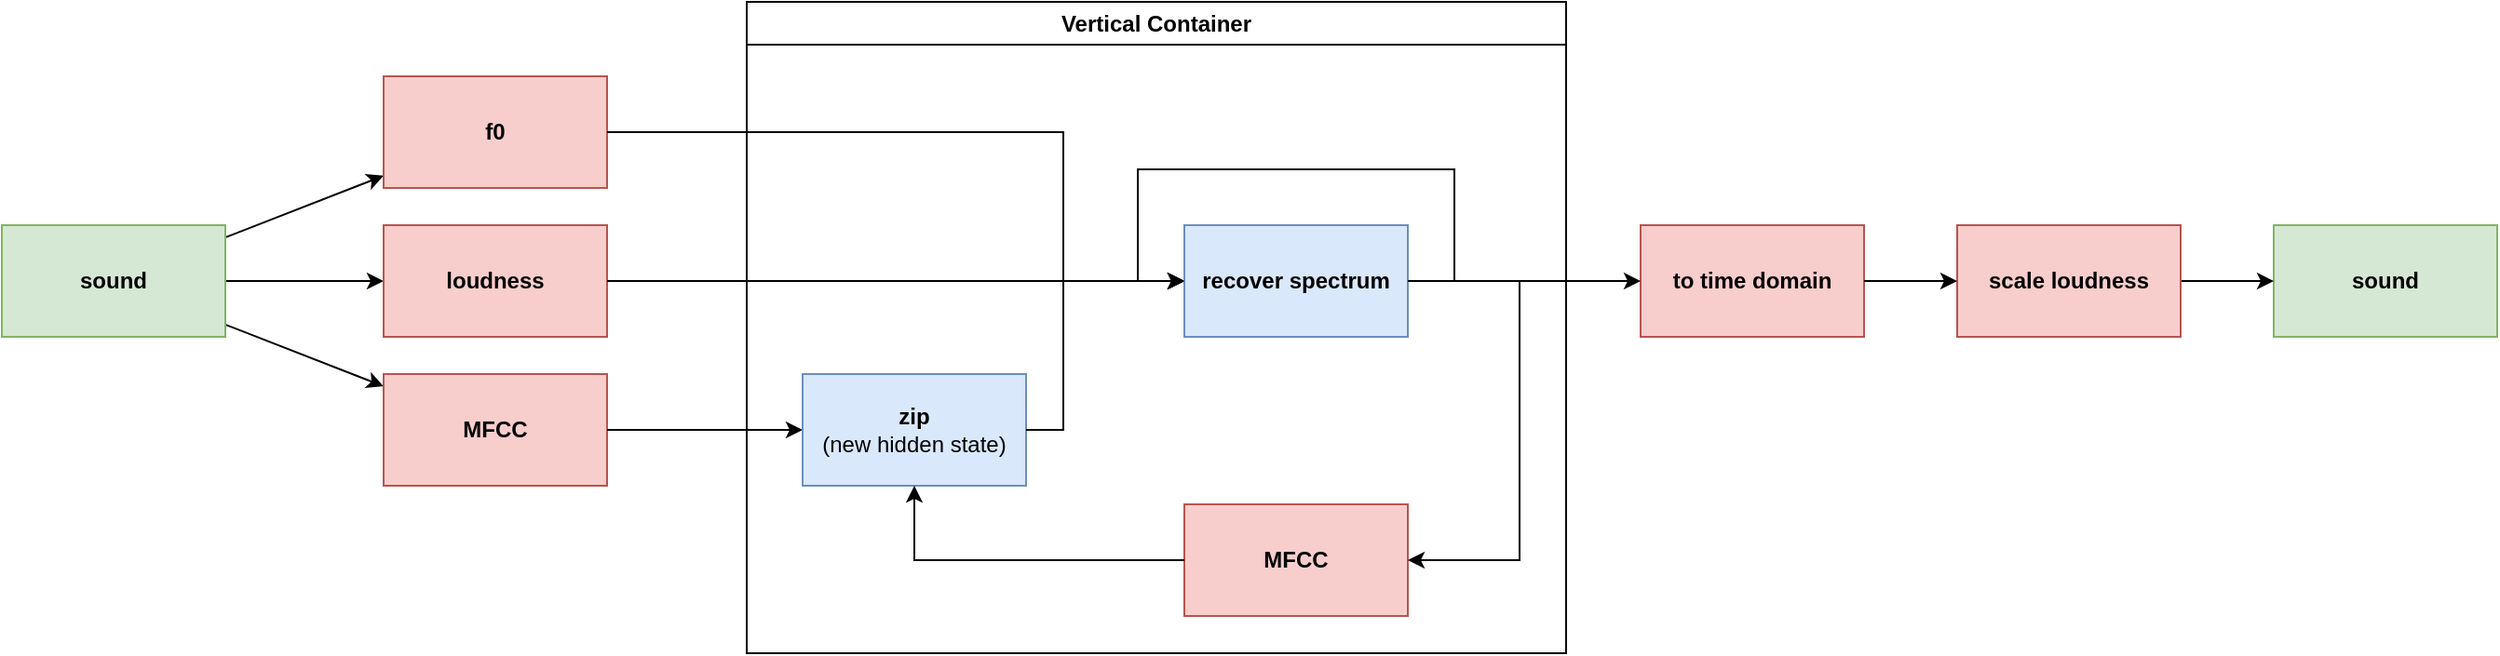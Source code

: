 <mxfile version="21.2.1" type="device">
  <diagram name="Page-1" id="MQctU9XN5ehkf-0blgBi">
    <mxGraphModel dx="2800" dy="1647" grid="1" gridSize="10" guides="1" tooltips="1" connect="1" arrows="1" fold="1" page="1" pageScale="1" pageWidth="850" pageHeight="1100" math="0" shadow="0">
      <root>
        <mxCell id="0" />
        <mxCell id="1" parent="0" />
        <mxCell id="Objv7hpHMwCVzTa5Py58-3" value="" style="rounded=0;orthogonalLoop=1;jettySize=auto;html=1;" parent="1" source="Objv7hpHMwCVzTa5Py58-1" target="Objv7hpHMwCVzTa5Py58-2" edge="1">
          <mxGeometry relative="1" as="geometry" />
        </mxCell>
        <mxCell id="Objv7hpHMwCVzTa5Py58-7" value="" style="edgeStyle=none;rounded=0;orthogonalLoop=1;jettySize=auto;html=1;" parent="1" source="Objv7hpHMwCVzTa5Py58-1" target="Objv7hpHMwCVzTa5Py58-6" edge="1">
          <mxGeometry relative="1" as="geometry" />
        </mxCell>
        <mxCell id="Objv7hpHMwCVzTa5Py58-33" value="" style="edgeStyle=none;rounded=0;orthogonalLoop=1;jettySize=auto;html=1;" parent="1" source="Objv7hpHMwCVzTa5Py58-1" target="Objv7hpHMwCVzTa5Py58-32" edge="1">
          <mxGeometry relative="1" as="geometry" />
        </mxCell>
        <mxCell id="Objv7hpHMwCVzTa5Py58-1" value="&lt;b&gt;sound&lt;/b&gt;" style="rounded=0;whiteSpace=wrap;html=1;fillColor=#d5e8d4;strokeColor=#82b366;" parent="1" vertex="1">
          <mxGeometry x="150" y="500" width="120" height="60" as="geometry" />
        </mxCell>
        <mxCell id="SYgnEToG3LxWcjJeetzG-1" value="&lt;b&gt;sound&lt;/b&gt;" style="rounded=0;whiteSpace=wrap;html=1;fillColor=#d5e8d4;strokeColor=#82b366;" parent="1" vertex="1">
          <mxGeometry x="1370" y="500" width="120" height="60" as="geometry" />
        </mxCell>
        <mxCell id="SYgnEToG3LxWcjJeetzG-2" value="" style="edgeStyle=orthogonalEdgeStyle;rounded=0;orthogonalLoop=1;jettySize=auto;html=1;" parent="1" source="Objv7hpHMwCVzTa5Py58-30" target="SYgnEToG3LxWcjJeetzG-1" edge="1">
          <mxGeometry relative="1" as="geometry" />
        </mxCell>
        <mxCell id="Objv7hpHMwCVzTa5Py58-2" value="&lt;b&gt;MFCC&lt;/b&gt;" style="rounded=0;whiteSpace=wrap;html=1;fillColor=#f8cecc;strokeColor=#b85450;" parent="1" vertex="1">
          <mxGeometry x="355" y="580" width="120" height="60" as="geometry" />
        </mxCell>
        <mxCell id="Objv7hpHMwCVzTa5Py58-6" value="&lt;b&gt;f0&lt;/b&gt;" style="rounded=0;whiteSpace=wrap;html=1;fillColor=#f8cecc;strokeColor=#b85450;" parent="1" vertex="1">
          <mxGeometry x="355" y="420" width="120" height="60" as="geometry" />
        </mxCell>
        <mxCell id="Objv7hpHMwCVzTa5Py58-32" value="&lt;b&gt;loudness&lt;/b&gt;" style="rounded=0;whiteSpace=wrap;html=1;fillColor=#f8cecc;strokeColor=#b85450;" parent="1" vertex="1">
          <mxGeometry x="355" y="500" width="120" height="60" as="geometry" />
        </mxCell>
        <mxCell id="Objv7hpHMwCVzTa5Py58-5" value="" style="rounded=0;orthogonalLoop=1;jettySize=auto;html=1;" parent="1" source="Objv7hpHMwCVzTa5Py58-2" target="Objv7hpHMwCVzTa5Py58-4" edge="1">
          <mxGeometry relative="1" as="geometry" />
        </mxCell>
        <mxCell id="Objv7hpHMwCVzTa5Py58-13" style="edgeStyle=none;rounded=0;orthogonalLoop=1;jettySize=auto;html=1;" parent="1" source="Objv7hpHMwCVzTa5Py58-6" target="Objv7hpHMwCVzTa5Py58-9" edge="1">
          <mxGeometry relative="1" as="geometry">
            <Array as="points">
              <mxPoint x="720" y="450" />
              <mxPoint x="720" y="530" />
            </Array>
          </mxGeometry>
        </mxCell>
        <mxCell id="Objv7hpHMwCVzTa5Py58-34" style="edgeStyle=none;rounded=0;orthogonalLoop=1;jettySize=auto;html=1;" parent="1" source="Objv7hpHMwCVzTa5Py58-32" target="Objv7hpHMwCVzTa5Py58-9" edge="1">
          <mxGeometry relative="1" as="geometry" />
        </mxCell>
        <mxCell id="Objv7hpHMwCVzTa5Py58-28" value="&lt;b&gt;to time domain&lt;/b&gt;" style="rounded=0;whiteSpace=wrap;html=1;fillColor=#f8cecc;strokeColor=#b85450;" parent="1" vertex="1">
          <mxGeometry x="1030" y="500" width="120" height="60" as="geometry" />
        </mxCell>
        <mxCell id="Objv7hpHMwCVzTa5Py58-30" value="&lt;b&gt;scale loudness&lt;/b&gt;" style="rounded=0;whiteSpace=wrap;html=1;fillColor=#f8cecc;strokeColor=#b85450;" parent="1" vertex="1">
          <mxGeometry x="1200" y="500" width="120" height="60" as="geometry" />
        </mxCell>
        <mxCell id="Objv7hpHMwCVzTa5Py58-29" value="" style="edgeStyle=none;rounded=0;orthogonalLoop=1;jettySize=auto;html=1;" parent="1" source="Objv7hpHMwCVzTa5Py58-9" target="Objv7hpHMwCVzTa5Py58-28" edge="1">
          <mxGeometry relative="1" as="geometry" />
        </mxCell>
        <mxCell id="Objv7hpHMwCVzTa5Py58-31" value="" style="edgeStyle=none;rounded=0;orthogonalLoop=1;jettySize=auto;html=1;" parent="1" source="Objv7hpHMwCVzTa5Py58-28" target="Objv7hpHMwCVzTa5Py58-30" edge="1">
          <mxGeometry relative="1" as="geometry" />
        </mxCell>
        <mxCell id="s2oemkyCUpfugdkir3hg-1" value="Vertical Container" style="swimlane;whiteSpace=wrap;html=1;" vertex="1" parent="1">
          <mxGeometry x="550" y="380" width="440" height="350" as="geometry" />
        </mxCell>
        <mxCell id="Objv7hpHMwCVzTa5Py58-4" value="&lt;b&gt;zip&lt;br&gt;&lt;/b&gt;(new hidden state)&lt;b&gt;&lt;br&gt;&lt;/b&gt;" style="rounded=0;whiteSpace=wrap;html=1;fillColor=#dae8fc;strokeColor=#6c8ebf;" parent="s2oemkyCUpfugdkir3hg-1" vertex="1">
          <mxGeometry x="30" y="200" width="120" height="60" as="geometry" />
        </mxCell>
        <mxCell id="Objv7hpHMwCVzTa5Py58-9" value="&lt;b&gt;recover spectrum&lt;/b&gt;" style="rounded=0;whiteSpace=wrap;html=1;fillColor=#dae8fc;strokeColor=#6c8ebf;" parent="s2oemkyCUpfugdkir3hg-1" vertex="1">
          <mxGeometry x="235" y="120" width="120" height="60" as="geometry" />
        </mxCell>
        <mxCell id="Objv7hpHMwCVzTa5Py58-22" value="&lt;b&gt;MFCC&lt;/b&gt;&lt;b&gt;&lt;br&gt;&lt;/b&gt;" style="rounded=0;whiteSpace=wrap;html=1;fillColor=#f8cecc;strokeColor=#b85450;" parent="s2oemkyCUpfugdkir3hg-1" vertex="1">
          <mxGeometry x="235" y="270" width="120" height="60" as="geometry" />
        </mxCell>
        <mxCell id="Objv7hpHMwCVzTa5Py58-14" style="edgeStyle=none;rounded=0;orthogonalLoop=1;jettySize=auto;html=1;" parent="s2oemkyCUpfugdkir3hg-1" source="Objv7hpHMwCVzTa5Py58-9" target="Objv7hpHMwCVzTa5Py58-9" edge="1">
          <mxGeometry relative="1" as="geometry">
            <mxPoint x="185" y="150" as="targetPoint" />
            <Array as="points">
              <mxPoint x="380" y="150" />
              <mxPoint x="380" y="90" />
              <mxPoint x="210" y="90" />
              <mxPoint x="210" y="150" />
            </Array>
          </mxGeometry>
        </mxCell>
        <mxCell id="Objv7hpHMwCVzTa5Py58-10" value="" style="edgeStyle=none;rounded=0;orthogonalLoop=1;jettySize=auto;html=1;entryX=0;entryY=0.5;entryDx=0;entryDy=0;" parent="s2oemkyCUpfugdkir3hg-1" source="Objv7hpHMwCVzTa5Py58-4" target="Objv7hpHMwCVzTa5Py58-9" edge="1">
          <mxGeometry relative="1" as="geometry">
            <Array as="points">
              <mxPoint x="170" y="230" />
              <mxPoint x="170" y="150" />
            </Array>
          </mxGeometry>
        </mxCell>
        <mxCell id="Objv7hpHMwCVzTa5Py58-23" style="edgeStyle=none;rounded=0;orthogonalLoop=1;jettySize=auto;html=1;entryX=1;entryY=0.5;entryDx=0;entryDy=0;" parent="s2oemkyCUpfugdkir3hg-1" source="Objv7hpHMwCVzTa5Py58-9" target="Objv7hpHMwCVzTa5Py58-22" edge="1">
          <mxGeometry relative="1" as="geometry">
            <Array as="points">
              <mxPoint x="415" y="150" />
              <mxPoint x="415" y="300" />
            </Array>
          </mxGeometry>
        </mxCell>
        <mxCell id="Objv7hpHMwCVzTa5Py58-26" style="edgeStyle=none;rounded=0;orthogonalLoop=1;jettySize=auto;html=1;" parent="s2oemkyCUpfugdkir3hg-1" source="Objv7hpHMwCVzTa5Py58-22" target="Objv7hpHMwCVzTa5Py58-4" edge="1">
          <mxGeometry relative="1" as="geometry">
            <Array as="points">
              <mxPoint x="90" y="300" />
            </Array>
          </mxGeometry>
        </mxCell>
      </root>
    </mxGraphModel>
  </diagram>
</mxfile>

